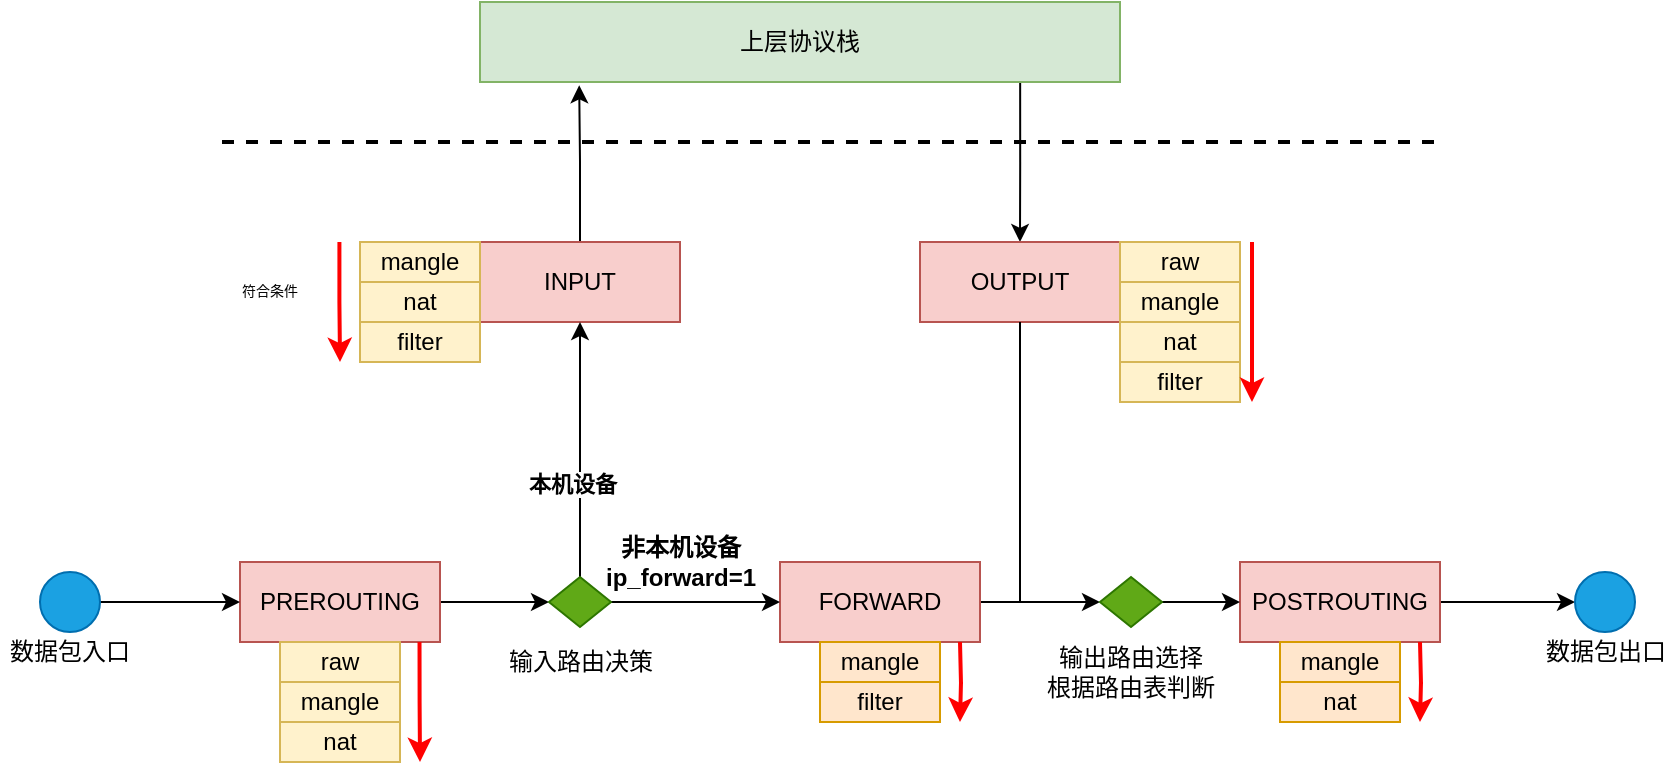<mxfile version="20.8.20" type="device"><diagram name="第 1 页" id="scG-3AniKE0u92pGiXiD"><mxGraphModel dx="719" dy="388" grid="1" gridSize="10" guides="1" tooltips="1" connect="1" arrows="1" fold="1" page="1" pageScale="1" pageWidth="827" pageHeight="1169" math="0" shadow="0"><root><mxCell id="0"/><mxCell id="1" parent="0"/><mxCell id="xV7J4zFX9xJqKDs9F6hh-3" style="edgeStyle=orthogonalEdgeStyle;rounded=0;orthogonalLoop=1;jettySize=auto;html=1;exitX=0.844;exitY=1.011;exitDx=0;exitDy=0;exitPerimeter=0;" parent="1" source="xV7J4zFX9xJqKDs9F6hh-4" target="xV7J4zFX9xJqKDs9F6hh-13" edge="1"><mxGeometry relative="1" as="geometry"/></mxCell><mxCell id="xV7J4zFX9xJqKDs9F6hh-4" value="上层协议栈" style="rounded=0;whiteSpace=wrap;html=1;fillColor=#d5e8d4;strokeColor=#82b366;" parent="1" vertex="1"><mxGeometry x="390" y="260" width="320" height="40" as="geometry"/></mxCell><mxCell id="xV7J4zFX9xJqKDs9F6hh-5" style="edgeStyle=orthogonalEdgeStyle;rounded=0;orthogonalLoop=1;jettySize=auto;html=1;exitX=0.5;exitY=0;exitDx=0;exitDy=0;entryX=0.155;entryY=1.041;entryDx=0;entryDy=0;entryPerimeter=0;" parent="1" source="xV7J4zFX9xJqKDs9F6hh-6" target="xV7J4zFX9xJqKDs9F6hh-4" edge="1"><mxGeometry relative="1" as="geometry"/></mxCell><mxCell id="xV7J4zFX9xJqKDs9F6hh-6" value="INPUT" style="rounded=0;whiteSpace=wrap;html=1;fillColor=#f8cecc;strokeColor=#b85450;" parent="1" vertex="1"><mxGeometry x="390" y="380" width="100" height="40" as="geometry"/></mxCell><mxCell id="xV7J4zFX9xJqKDs9F6hh-7" value="mangle" style="rounded=0;whiteSpace=wrap;html=1;fillColor=#fff2cc;strokeColor=#d6b656;" parent="1" vertex="1"><mxGeometry x="330" y="380" width="60" height="20" as="geometry"/></mxCell><mxCell id="xV7J4zFX9xJqKDs9F6hh-9" value="nat" style="rounded=0;whiteSpace=wrap;html=1;fillColor=#fff2cc;strokeColor=#d6b656;" parent="1" vertex="1"><mxGeometry x="330" y="400" width="60" height="20" as="geometry"/></mxCell><mxCell id="xV7J4zFX9xJqKDs9F6hh-11" value="filter" style="rounded=0;whiteSpace=wrap;html=1;fillColor=#fff2cc;strokeColor=#d6b656;" parent="1" vertex="1"><mxGeometry x="330" y="420" width="60" height="20" as="geometry"/></mxCell><mxCell id="xV7J4zFX9xJqKDs9F6hh-13" value="OUTPUT" style="rounded=0;whiteSpace=wrap;html=1;fillColor=#f8cecc;strokeColor=#b85450;" parent="1" vertex="1"><mxGeometry x="610" y="380" width="100" height="40" as="geometry"/></mxCell><mxCell id="xV7J4zFX9xJqKDs9F6hh-14" value="mangle" style="rounded=0;whiteSpace=wrap;html=1;fillColor=#fff2cc;strokeColor=#d6b656;" parent="1" vertex="1"><mxGeometry x="710" y="400" width="60" height="20" as="geometry"/></mxCell><mxCell id="xV7J4zFX9xJqKDs9F6hh-16" value="nat" style="rounded=0;whiteSpace=wrap;html=1;fillColor=#fff2cc;strokeColor=#d6b656;" parent="1" vertex="1"><mxGeometry x="710" y="420" width="60" height="20" as="geometry"/></mxCell><mxCell id="xV7J4zFX9xJqKDs9F6hh-18" value="filter" style="rounded=0;whiteSpace=wrap;html=1;fillColor=#fff2cc;strokeColor=#d6b656;" parent="1" vertex="1"><mxGeometry x="710" y="440" width="60" height="20" as="geometry"/></mxCell><mxCell id="xV7J4zFX9xJqKDs9F6hh-19" value="raw" style="rounded=0;whiteSpace=wrap;html=1;fillColor=#fff2cc;strokeColor=#d6b656;" parent="1" vertex="1"><mxGeometry x="710" y="380" width="60" height="20" as="geometry"/></mxCell><mxCell id="mmNghTiKeUfsu6Gw5aSG-1" style="edgeStyle=orthogonalEdgeStyle;rounded=0;orthogonalLoop=1;jettySize=auto;html=1;exitX=1;exitY=0.5;exitDx=0;exitDy=0;entryX=0;entryY=0.5;entryDx=0;entryDy=0;" edge="1" parent="1" source="xV7J4zFX9xJqKDs9F6hh-21" target="xV7J4zFX9xJqKDs9F6hh-40"><mxGeometry relative="1" as="geometry"><mxPoint x="887.5" y="562.5" as="sourcePoint"/></mxGeometry></mxCell><mxCell id="xV7J4zFX9xJqKDs9F6hh-21" value="POSTROUTING" style="rounded=0;whiteSpace=wrap;html=1;fillColor=#f8cecc;strokeColor=#b85450;" parent="1" vertex="1"><mxGeometry x="770" y="540" width="100" height="40" as="geometry"/></mxCell><mxCell id="xV7J4zFX9xJqKDs9F6hh-22" value="mangle" style="rounded=0;whiteSpace=wrap;html=1;fillColor=#ffe6cc;strokeColor=#d79b00;" parent="1" vertex="1"><mxGeometry x="790" y="580" width="60" height="20" as="geometry"/></mxCell><mxCell id="xV7J4zFX9xJqKDs9F6hh-24" value="nat" style="rounded=0;whiteSpace=wrap;html=1;fillColor=#ffe6cc;strokeColor=#d79b00;" parent="1" vertex="1"><mxGeometry x="790" y="600" width="60" height="20" as="geometry"/></mxCell><mxCell id="xV7J4zFX9xJqKDs9F6hh-25" style="edgeStyle=orthogonalEdgeStyle;rounded=0;orthogonalLoop=1;jettySize=auto;html=1;exitX=1;exitY=0.5;exitDx=0;exitDy=0;entryX=0;entryY=0.5;entryDx=0;entryDy=0;" parent="1" source="xV7J4zFX9xJqKDs9F6hh-26" target="xV7J4zFX9xJqKDs9F6hh-63" edge="1"><mxGeometry relative="1" as="geometry"/></mxCell><mxCell id="xV7J4zFX9xJqKDs9F6hh-26" value="FORWARD" style="rounded=0;whiteSpace=wrap;html=1;fillColor=#f8cecc;strokeColor=#b85450;" parent="1" vertex="1"><mxGeometry x="540" y="540" width="100" height="40" as="geometry"/></mxCell><mxCell id="xV7J4zFX9xJqKDs9F6hh-27" value="mangle" style="rounded=0;whiteSpace=wrap;html=1;fillColor=#ffe6cc;strokeColor=#d79b00;" parent="1" vertex="1"><mxGeometry x="560" y="580" width="60" height="20" as="geometry"/></mxCell><mxCell id="xV7J4zFX9xJqKDs9F6hh-29" value="filter" style="rounded=0;whiteSpace=wrap;html=1;fillColor=#ffe6cc;strokeColor=#d79b00;" parent="1" vertex="1"><mxGeometry x="560" y="600" width="60" height="20" as="geometry"/></mxCell><mxCell id="xV7J4zFX9xJqKDs9F6hh-30" style="edgeStyle=orthogonalEdgeStyle;rounded=0;orthogonalLoop=1;jettySize=auto;html=1;exitX=1;exitY=0.5;exitDx=0;exitDy=0;" parent="1" source="xV7J4zFX9xJqKDs9F6hh-31" target="xV7J4zFX9xJqKDs9F6hh-39" edge="1"><mxGeometry relative="1" as="geometry"/></mxCell><mxCell id="xV7J4zFX9xJqKDs9F6hh-31" value="PREROUTING" style="rounded=0;whiteSpace=wrap;html=1;fillColor=#f8cecc;strokeColor=#b85450;" parent="1" vertex="1"><mxGeometry x="270" y="540" width="100" height="40" as="geometry"/></mxCell><mxCell id="xV7J4zFX9xJqKDs9F6hh-32" value="mangle" style="rounded=0;whiteSpace=wrap;html=1;fillColor=#fff2cc;strokeColor=#d6b656;" parent="1" vertex="1"><mxGeometry x="290" y="600" width="60" height="20" as="geometry"/></mxCell><mxCell id="xV7J4zFX9xJqKDs9F6hh-33" value="nat" style="rounded=0;whiteSpace=wrap;html=1;fillColor=#fff2cc;strokeColor=#d6b656;" parent="1" vertex="1"><mxGeometry x="290" y="620" width="60" height="20" as="geometry"/></mxCell><mxCell id="xV7J4zFX9xJqKDs9F6hh-34" value="raw" style="rounded=0;whiteSpace=wrap;html=1;fillColor=#fff2cc;strokeColor=#d6b656;" parent="1" vertex="1"><mxGeometry x="290" y="580" width="60" height="20" as="geometry"/></mxCell><mxCell id="xV7J4zFX9xJqKDs9F6hh-35" style="edgeStyle=orthogonalEdgeStyle;rounded=0;orthogonalLoop=1;jettySize=auto;html=1;" parent="1" source="xV7J4zFX9xJqKDs9F6hh-36" target="xV7J4zFX9xJqKDs9F6hh-31" edge="1"><mxGeometry relative="1" as="geometry"/></mxCell><mxCell id="xV7J4zFX9xJqKDs9F6hh-36" value="" style="ellipse;whiteSpace=wrap;html=1;aspect=fixed;fillColor=#1ba1e2;fontColor=#ffffff;strokeColor=#006EAF;" parent="1" vertex="1"><mxGeometry x="170" y="545" width="30" height="30" as="geometry"/></mxCell><mxCell id="xV7J4zFX9xJqKDs9F6hh-37" style="edgeStyle=orthogonalEdgeStyle;rounded=0;orthogonalLoop=1;jettySize=auto;html=1;exitX=0.5;exitY=0;exitDx=0;exitDy=0;" parent="1" source="xV7J4zFX9xJqKDs9F6hh-39" target="xV7J4zFX9xJqKDs9F6hh-6" edge="1"><mxGeometry relative="1" as="geometry"/></mxCell><mxCell id="xV7J4zFX9xJqKDs9F6hh-66" value="本机设备" style="edgeLabel;html=1;align=center;verticalAlign=middle;resizable=0;points=[];fontStyle=1" parent="xV7J4zFX9xJqKDs9F6hh-37" vertex="1" connectable="0"><mxGeometry x="-0.262" y="4" relative="1" as="geometry"><mxPoint as="offset"/></mxGeometry></mxCell><mxCell id="xV7J4zFX9xJqKDs9F6hh-38" style="edgeStyle=orthogonalEdgeStyle;rounded=0;orthogonalLoop=1;jettySize=auto;html=1;exitX=1;exitY=0.5;exitDx=0;exitDy=0;" parent="1" source="xV7J4zFX9xJqKDs9F6hh-39" target="xV7J4zFX9xJqKDs9F6hh-26" edge="1"><mxGeometry relative="1" as="geometry"/></mxCell><mxCell id="xV7J4zFX9xJqKDs9F6hh-39" value="" style="rhombus;whiteSpace=wrap;html=1;fillColor=#60a917;fontColor=#ffffff;strokeColor=#2D7600;" parent="1" vertex="1"><mxGeometry x="424.5" y="547.5" width="31" height="25" as="geometry"/></mxCell><mxCell id="xV7J4zFX9xJqKDs9F6hh-40" value="" style="ellipse;whiteSpace=wrap;html=1;aspect=fixed;fillColor=#1ba1e2;fontColor=#ffffff;strokeColor=#006EAF;" parent="1" vertex="1"><mxGeometry x="937.5" y="545" width="30" height="30" as="geometry"/></mxCell><mxCell id="xV7J4zFX9xJqKDs9F6hh-41" value="数据包出口" style="text;html=1;strokeColor=none;fillColor=none;align=center;verticalAlign=middle;whiteSpace=wrap;rounded=0;" parent="1" vertex="1"><mxGeometry x="917.5" y="570" width="70" height="30" as="geometry"/></mxCell><mxCell id="xV7J4zFX9xJqKDs9F6hh-42" value="数据包入口" style="text;html=1;strokeColor=none;fillColor=none;align=center;verticalAlign=middle;whiteSpace=wrap;rounded=0;" parent="1" vertex="1"><mxGeometry x="150" y="570" width="70" height="30" as="geometry"/></mxCell><mxCell id="xV7J4zFX9xJqKDs9F6hh-43" value="输入路由决策" style="text;html=1;strokeColor=none;fillColor=none;align=center;verticalAlign=middle;whiteSpace=wrap;rounded=0;" parent="1" vertex="1"><mxGeometry x="397.5" y="580" width="85" height="20" as="geometry"/></mxCell><mxCell id="xV7J4zFX9xJqKDs9F6hh-44" style="edgeStyle=orthogonalEdgeStyle;rounded=0;orthogonalLoop=1;jettySize=auto;html=1;strokeWidth=2;strokeColor=#FF0000;" parent="1" edge="1"><mxGeometry relative="1" as="geometry"><mxPoint x="776" y="380" as="sourcePoint"/><mxPoint x="776" y="460" as="targetPoint"/></mxGeometry></mxCell><mxCell id="xV7J4zFX9xJqKDs9F6hh-45" style="edgeStyle=orthogonalEdgeStyle;rounded=0;orthogonalLoop=1;jettySize=auto;html=1;strokeWidth=2;strokeColor=#FF0000;" parent="1" edge="1"><mxGeometry relative="1" as="geometry"><mxPoint x="319.71" y="380" as="sourcePoint"/><mxPoint x="320" y="440" as="targetPoint"/><Array as="points"><mxPoint x="320" y="410"/></Array></mxGeometry></mxCell><mxCell id="xV7J4zFX9xJqKDs9F6hh-46" style="edgeStyle=orthogonalEdgeStyle;rounded=0;orthogonalLoop=1;jettySize=auto;html=1;strokeWidth=2;strokeColor=#FF0000;" parent="1" edge="1"><mxGeometry relative="1" as="geometry"><mxPoint x="860" y="580" as="sourcePoint"/><mxPoint x="860" y="620" as="targetPoint"/></mxGeometry></mxCell><mxCell id="xV7J4zFX9xJqKDs9F6hh-47" style="edgeStyle=orthogonalEdgeStyle;rounded=0;orthogonalLoop=1;jettySize=auto;html=1;strokeWidth=2;strokeColor=#FF0000;" parent="1" edge="1"><mxGeometry relative="1" as="geometry"><mxPoint x="630" y="580" as="sourcePoint"/><mxPoint x="630" y="620" as="targetPoint"/></mxGeometry></mxCell><mxCell id="xV7J4zFX9xJqKDs9F6hh-48" style="edgeStyle=orthogonalEdgeStyle;rounded=0;orthogonalLoop=1;jettySize=auto;html=1;strokeWidth=2;strokeColor=#FF0000;" parent="1" edge="1"><mxGeometry relative="1" as="geometry"><mxPoint x="359.76" y="580" as="sourcePoint"/><mxPoint x="360" y="640" as="targetPoint"/><Array as="points"><mxPoint x="360" y="610"/><mxPoint x="360" y="610"/></Array></mxGeometry></mxCell><mxCell id="xV7J4zFX9xJqKDs9F6hh-49" value="" style="endArrow=none;dashed=1;html=1;rounded=0;strokeColor=#000000;strokeWidth=2;" parent="1" edge="1"><mxGeometry width="50" height="50" relative="1" as="geometry"><mxPoint x="261" y="330" as="sourcePoint"/><mxPoint x="871" y="330" as="targetPoint"/></mxGeometry></mxCell><mxCell id="xV7J4zFX9xJqKDs9F6hh-56" value="符合条件" style="text;html=1;strokeColor=none;fillColor=none;align=center;verticalAlign=middle;whiteSpace=wrap;rounded=0;fontSize=7;" parent="1" vertex="1"><mxGeometry x="260" y="400" width="50" height="10" as="geometry"/></mxCell><mxCell id="mmNghTiKeUfsu6Gw5aSG-2" style="edgeStyle=orthogonalEdgeStyle;rounded=0;orthogonalLoop=1;jettySize=auto;html=1;exitX=1;exitY=0.5;exitDx=0;exitDy=0;entryX=0;entryY=0.5;entryDx=0;entryDy=0;" edge="1" parent="1" source="xV7J4zFX9xJqKDs9F6hh-63" target="xV7J4zFX9xJqKDs9F6hh-21"><mxGeometry relative="1" as="geometry"/></mxCell><mxCell id="xV7J4zFX9xJqKDs9F6hh-64" value="输出路由选择&lt;br&gt;根据路由表判断" style="text;html=1;strokeColor=none;fillColor=none;align=center;verticalAlign=middle;whiteSpace=wrap;rounded=0;" parent="1" vertex="1"><mxGeometry x="664.25" y="585" width="102.5" height="20" as="geometry"/></mxCell><mxCell id="xV7J4zFX9xJqKDs9F6hh-67" value="非本机设备&lt;br&gt;ip_forward=1" style="text;html=1;align=center;verticalAlign=middle;resizable=0;points=[];autosize=1;strokeColor=none;fillColor=none;fontStyle=1" parent="1" vertex="1"><mxGeometry x="440" y="520" width="100" height="40" as="geometry"/></mxCell><mxCell id="mmNghTiKeUfsu6Gw5aSG-4" value="" style="edgeStyle=orthogonalEdgeStyle;rounded=0;orthogonalLoop=1;jettySize=auto;html=1;exitX=0.5;exitY=1;exitDx=0;exitDy=0;endArrow=none;" edge="1" parent="1" source="xV7J4zFX9xJqKDs9F6hh-13"><mxGeometry relative="1" as="geometry"><mxPoint x="660" y="420" as="sourcePoint"/><mxPoint x="660" y="560" as="targetPoint"/></mxGeometry></mxCell><mxCell id="xV7J4zFX9xJqKDs9F6hh-63" value="" style="rhombus;whiteSpace=wrap;html=1;fillColor=#60a917;fontColor=#ffffff;strokeColor=#2D7600;" parent="1" vertex="1"><mxGeometry x="700" y="547.5" width="31" height="25" as="geometry"/></mxCell></root></mxGraphModel></diagram></mxfile>